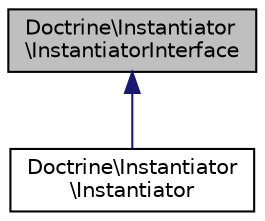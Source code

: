 digraph "Doctrine\Instantiator\InstantiatorInterface"
{
  edge [fontname="Helvetica",fontsize="10",labelfontname="Helvetica",labelfontsize="10"];
  node [fontname="Helvetica",fontsize="10",shape=record];
  Node0 [label="Doctrine\\Instantiator\l\\InstantiatorInterface",height=0.2,width=0.4,color="black", fillcolor="grey75", style="filled", fontcolor="black"];
  Node0 -> Node1 [dir="back",color="midnightblue",fontsize="10",style="solid",fontname="Helvetica"];
  Node1 [label="Doctrine\\Instantiator\l\\Instantiator",height=0.2,width=0.4,color="black", fillcolor="white", style="filled",URL="$classDoctrine_1_1Instantiator_1_1Instantiator.html"];
}
